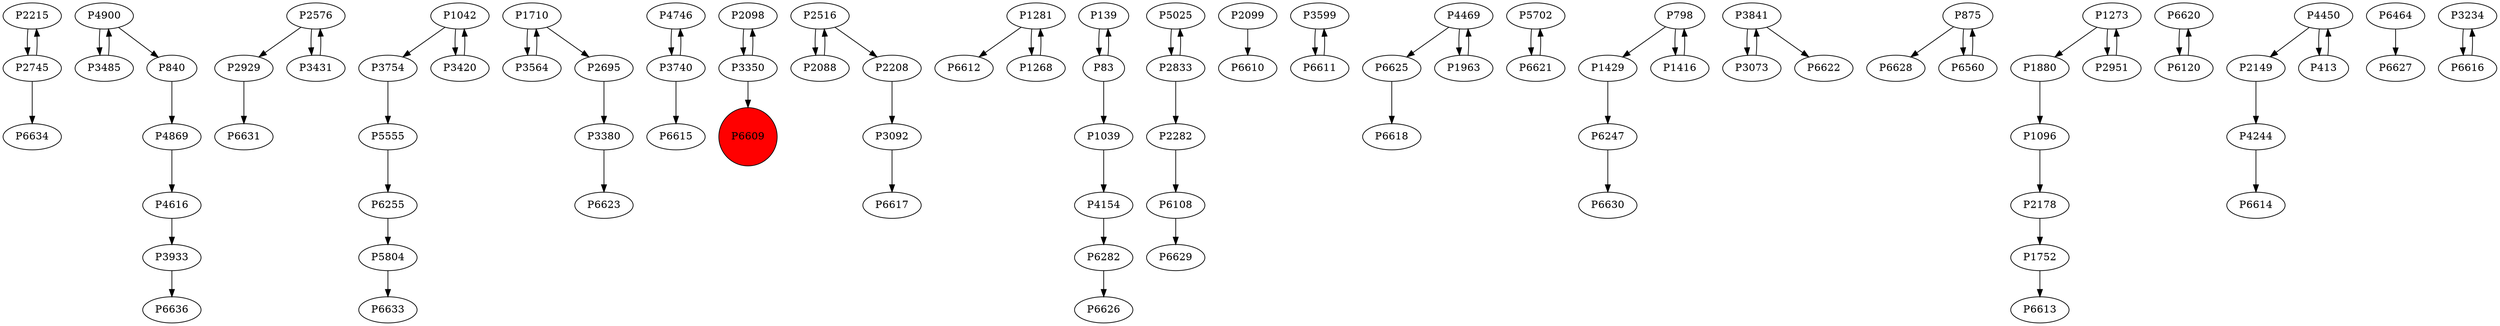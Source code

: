 digraph {
	P2215 -> P2745
	P4616 -> P3933
	P2929 -> P6631
	P1042 -> P3754
	P1042 -> P3420
	P1710 -> P3564
	P4746 -> P3740
	P2695 -> P3380
	P2098 -> P3350
	P2208 -> P3092
	P5804 -> P6633
	P4900 -> P3485
	P3740 -> P6615
	P1281 -> P6612
	P139 -> P83
	P5025 -> P2833
	P2088 -> P2516
	P3740 -> P4746
	P2099 -> P6610
	P3350 -> P6609
	P2833 -> P2282
	P3380 -> P6623
	P2516 -> P2208
	P3599 -> P6611
	P83 -> P1039
	P6625 -> P6618
	P5702 -> P6621
	P4469 -> P6625
	P6611 -> P3599
	P1429 -> P6247
	P1281 -> P1268
	P3841 -> P3073
	P83 -> P139
	P2576 -> P2929
	P3092 -> P6617
	P2833 -> P5025
	P3420 -> P1042
	P875 -> P6628
	P875 -> P6560
	P1273 -> P1880
	P6620 -> P6120
	P2516 -> P2088
	P2149 -> P4244
	P1039 -> P4154
	P3350 -> P2098
	P6108 -> P6629
	P1273 -> P2951
	P1752 -> P6613
	P6464 -> P6627
	P3841 -> P6622
	P4900 -> P840
	P798 -> P1416
	P6247 -> P6630
	P3754 -> P5555
	P3564 -> P1710
	P3234 -> P6616
	P3933 -> P6636
	P2178 -> P1752
	P1963 -> P4469
	P840 -> P4869
	P3073 -> P3841
	P5555 -> P6255
	P3431 -> P2576
	P1268 -> P1281
	P2745 -> P2215
	P1416 -> P798
	P2951 -> P1273
	P2745 -> P6634
	P4450 -> P2149
	P3485 -> P4900
	P6255 -> P5804
	P1710 -> P2695
	P4154 -> P6282
	P6120 -> P6620
	P6560 -> P875
	P4244 -> P6614
	P1096 -> P2178
	P6616 -> P3234
	P413 -> P4450
	P6282 -> P6626
	P4469 -> P1963
	P4450 -> P413
	P6621 -> P5702
	P1880 -> P1096
	P2576 -> P3431
	P798 -> P1429
	P4869 -> P4616
	P2282 -> P6108
	P6609 [shape=circle]
	P6609 [style=filled]
	P6609 [fillcolor=red]
}
